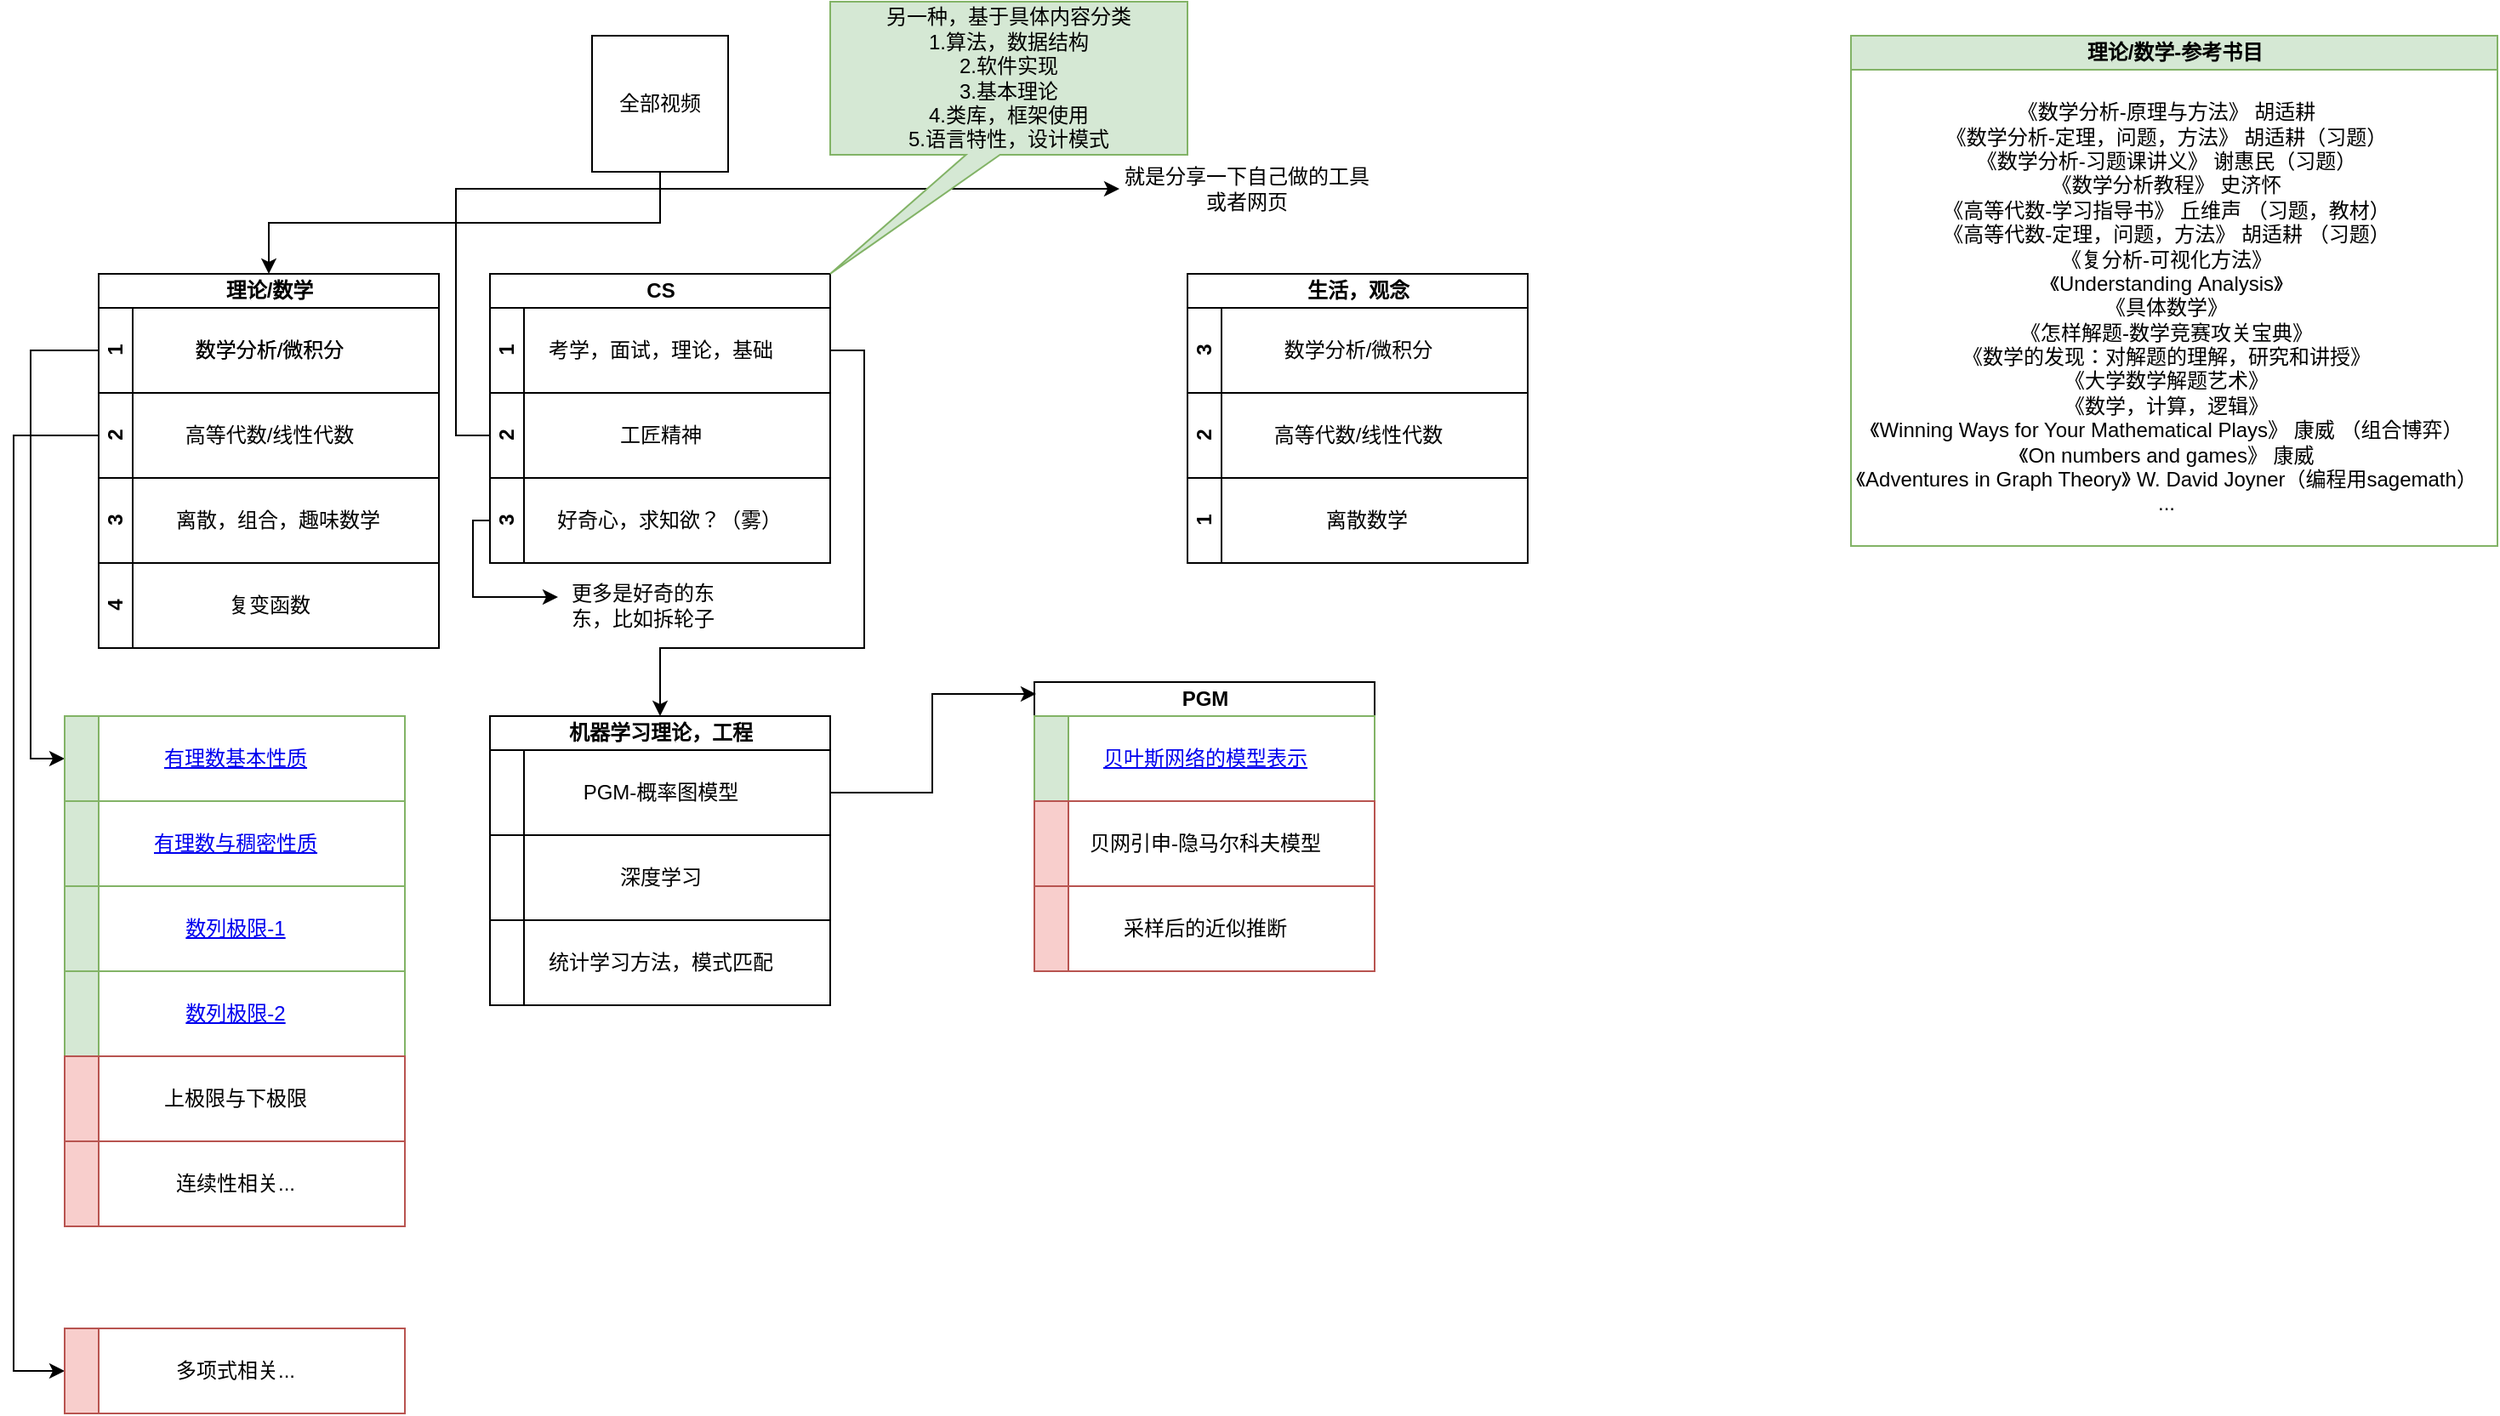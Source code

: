 <mxfile version="14.4.8" type="github">
  <diagram id="NwGpluzZfBLq9LY4LFKO" name="Page-1">
    <mxGraphModel dx="1422" dy="762" grid="1" gridSize="10" guides="1" tooltips="1" connect="1" arrows="1" fold="1" page="1" pageScale="1" pageWidth="2339" pageHeight="3300" math="0" shadow="0">
      <root>
        <mxCell id="0" />
        <mxCell id="1" parent="0" />
        <mxCell id="8-7b5ulnc9BxNWWt8EDz-7" style="edgeStyle=orthogonalEdgeStyle;rounded=0;orthogonalLoop=1;jettySize=auto;html=1;exitX=0.5;exitY=1;exitDx=0;exitDy=0;entryX=0.5;entryY=0;entryDx=0;entryDy=0;" parent="1" source="8-7b5ulnc9BxNWWt8EDz-1" target="8-7b5ulnc9BxNWWt8EDz-2" edge="1">
          <mxGeometry relative="1" as="geometry" />
        </mxCell>
        <mxCell id="8-7b5ulnc9BxNWWt8EDz-1" value="全部视频" style="whiteSpace=wrap;html=1;aspect=fixed;" parent="1" vertex="1">
          <mxGeometry x="400" y="40" width="80" height="80" as="geometry" />
        </mxCell>
        <mxCell id="8-7b5ulnc9BxNWWt8EDz-2" value="理论/数学" style="swimlane;html=1;childLayout=stackLayout;resizeParent=1;resizeParentMax=0;horizontal=1;startSize=20;horizontalStack=0;" parent="1" vertex="1">
          <mxGeometry x="110" y="180" width="200" height="170" as="geometry">
            <mxRectangle x="110" y="180" width="80" height="20" as="alternateBounds" />
          </mxGeometry>
        </mxCell>
        <mxCell id="8-7b5ulnc9BxNWWt8EDz-5" value="3" style="swimlane;html=1;startSize=20;horizontal=0;" parent="8-7b5ulnc9BxNWWt8EDz-2" vertex="1">
          <mxGeometry y="20" width="200" height="50" as="geometry" />
        </mxCell>
        <mxCell id="5zsLjc5uwQKFEbnbnq62-4" value="数学分析/微积分" style="text;html=1;align=center;verticalAlign=middle;resizable=0;points=[];autosize=1;" parent="8-7b5ulnc9BxNWWt8EDz-5" vertex="1">
          <mxGeometry x="50" y="15" width="100" height="20" as="geometry" />
        </mxCell>
        <mxCell id="8-7b5ulnc9BxNWWt8EDz-4" value="2" style="swimlane;html=1;startSize=20;horizontal=0;" parent="8-7b5ulnc9BxNWWt8EDz-2" vertex="1">
          <mxGeometry y="70" width="200" height="50" as="geometry" />
        </mxCell>
        <mxCell id="5zsLjc5uwQKFEbnbnq62-6" value="高等代数/线性代数" style="text;html=1;align=center;verticalAlign=middle;resizable=0;points=[];autosize=1;" parent="8-7b5ulnc9BxNWWt8EDz-4" vertex="1">
          <mxGeometry x="45" y="15" width="110" height="20" as="geometry" />
        </mxCell>
        <mxCell id="aSM2XhxC3ORgOG6r9dh8-21" value="1" style="swimlane;html=1;startSize=20;horizontal=0;" vertex="1" parent="8-7b5ulnc9BxNWWt8EDz-4">
          <mxGeometry y="-50" width="200" height="50" as="geometry" />
        </mxCell>
        <mxCell id="aSM2XhxC3ORgOG6r9dh8-22" value="数学分析/微积分" style="text;html=1;align=center;verticalAlign=middle;resizable=0;points=[];autosize=1;" vertex="1" parent="aSM2XhxC3ORgOG6r9dh8-21">
          <mxGeometry x="50" y="15" width="100" height="20" as="geometry" />
        </mxCell>
        <mxCell id="8-7b5ulnc9BxNWWt8EDz-3" value="3" style="swimlane;html=1;startSize=20;horizontal=0;" parent="8-7b5ulnc9BxNWWt8EDz-2" vertex="1">
          <mxGeometry y="120" width="200" height="50" as="geometry" />
        </mxCell>
        <mxCell id="5zsLjc5uwQKFEbnbnq62-7" value="离散，组合，趣味数学" style="text;html=1;align=center;verticalAlign=middle;resizable=0;points=[];autosize=1;" parent="8-7b5ulnc9BxNWWt8EDz-3" vertex="1">
          <mxGeometry x="35" y="15" width="140" height="20" as="geometry" />
        </mxCell>
        <mxCell id="5zsLjc5uwQKFEbnbnq62-9" style="edgeStyle=orthogonalEdgeStyle;rounded=0;orthogonalLoop=1;jettySize=auto;html=1;exitX=0;exitY=0.5;exitDx=0;exitDy=0;entryX=0;entryY=0.5;entryDx=0;entryDy=0;" parent="1" source="8-7b5ulnc9BxNWWt8EDz-5" target="5zsLjc5uwQKFEbnbnq62-10" edge="1">
          <mxGeometry relative="1" as="geometry">
            <mxPoint x="50" y="480" as="targetPoint" />
          </mxGeometry>
        </mxCell>
        <mxCell id="5zsLjc5uwQKFEbnbnq62-10" value="" style="swimlane;html=1;startSize=20;horizontal=0;fillColor=#d5e8d4;strokeColor=#82b366;" parent="1" vertex="1">
          <mxGeometry x="90" y="440" width="200" height="50" as="geometry">
            <mxRectangle x="90" y="440" width="50" height="40" as="alternateBounds" />
          </mxGeometry>
        </mxCell>
        <UserObject label="&lt;a href=&quot;https://www.bilibili.com/video/BV1mA411s73V/&quot;&gt;有理数基本性质&lt;/a&gt;" linkTarget="_blank" id="5zsLjc5uwQKFEbnbnq62-12">
          <mxCell style="text;html=1;align=center;verticalAlign=middle;resizable=0;points=[];autosize=1;" parent="5zsLjc5uwQKFEbnbnq62-10" vertex="1">
            <mxGeometry x="50" y="15" width="100" height="20" as="geometry" />
          </mxCell>
        </UserObject>
        <mxCell id="aSM2XhxC3ORgOG6r9dh8-1" value="CS" style="swimlane;html=1;childLayout=stackLayout;resizeParent=1;resizeParentMax=0;horizontal=1;startSize=20;horizontalStack=0;" vertex="1" parent="1">
          <mxGeometry x="340" y="180" width="200" height="170" as="geometry" />
        </mxCell>
        <mxCell id="aSM2XhxC3ORgOG6r9dh8-2" value="1" style="swimlane;html=1;startSize=20;horizontal=0;" vertex="1" parent="aSM2XhxC3ORgOG6r9dh8-1">
          <mxGeometry y="20" width="200" height="50" as="geometry" />
        </mxCell>
        <mxCell id="aSM2XhxC3ORgOG6r9dh8-3" value="考学，面试，理论，基础" style="text;html=1;align=center;verticalAlign=middle;resizable=0;points=[];autosize=1;" vertex="1" parent="aSM2XhxC3ORgOG6r9dh8-2">
          <mxGeometry x="25" y="15" width="150" height="20" as="geometry" />
        </mxCell>
        <mxCell id="aSM2XhxC3ORgOG6r9dh8-4" value="2" style="swimlane;html=1;startSize=20;horizontal=0;" vertex="1" parent="aSM2XhxC3ORgOG6r9dh8-1">
          <mxGeometry y="70" width="200" height="50" as="geometry" />
        </mxCell>
        <mxCell id="aSM2XhxC3ORgOG6r9dh8-5" value="工匠精神" style="text;html=1;align=center;verticalAlign=middle;resizable=0;points=[];autosize=1;" vertex="1" parent="aSM2XhxC3ORgOG6r9dh8-4">
          <mxGeometry x="70" y="15" width="60" height="20" as="geometry" />
        </mxCell>
        <mxCell id="aSM2XhxC3ORgOG6r9dh8-6" value="3" style="swimlane;html=1;startSize=20;horizontal=0;" vertex="1" parent="aSM2XhxC3ORgOG6r9dh8-1">
          <mxGeometry y="120" width="200" height="50" as="geometry" />
        </mxCell>
        <mxCell id="aSM2XhxC3ORgOG6r9dh8-7" value="好奇心，求知欲？（雾）" style="text;html=1;align=center;verticalAlign=middle;resizable=0;points=[];autosize=1;" vertex="1" parent="aSM2XhxC3ORgOG6r9dh8-6">
          <mxGeometry x="30" y="15" width="150" height="20" as="geometry" />
        </mxCell>
        <mxCell id="aSM2XhxC3ORgOG6r9dh8-8" value="生活，观念" style="swimlane;html=1;childLayout=stackLayout;resizeParent=1;resizeParentMax=0;horizontal=1;startSize=20;horizontalStack=0;" vertex="1" parent="1">
          <mxGeometry x="750" y="180" width="200" height="170" as="geometry" />
        </mxCell>
        <mxCell id="aSM2XhxC3ORgOG6r9dh8-9" value="3" style="swimlane;html=1;startSize=20;horizontal=0;" vertex="1" parent="aSM2XhxC3ORgOG6r9dh8-8">
          <mxGeometry y="20" width="200" height="50" as="geometry" />
        </mxCell>
        <mxCell id="aSM2XhxC3ORgOG6r9dh8-10" value="数学分析/微积分" style="text;html=1;align=center;verticalAlign=middle;resizable=0;points=[];autosize=1;" vertex="1" parent="aSM2XhxC3ORgOG6r9dh8-9">
          <mxGeometry x="50" y="15" width="100" height="20" as="geometry" />
        </mxCell>
        <mxCell id="aSM2XhxC3ORgOG6r9dh8-11" value="2" style="swimlane;html=1;startSize=20;horizontal=0;" vertex="1" parent="aSM2XhxC3ORgOG6r9dh8-8">
          <mxGeometry y="70" width="200" height="50" as="geometry" />
        </mxCell>
        <mxCell id="aSM2XhxC3ORgOG6r9dh8-12" value="高等代数/线性代数" style="text;html=1;align=center;verticalAlign=middle;resizable=0;points=[];autosize=1;" vertex="1" parent="aSM2XhxC3ORgOG6r9dh8-11">
          <mxGeometry x="45" y="15" width="110" height="20" as="geometry" />
        </mxCell>
        <mxCell id="aSM2XhxC3ORgOG6r9dh8-13" value="1" style="swimlane;html=1;startSize=20;horizontal=0;" vertex="1" parent="aSM2XhxC3ORgOG6r9dh8-8">
          <mxGeometry y="120" width="200" height="50" as="geometry" />
        </mxCell>
        <mxCell id="aSM2XhxC3ORgOG6r9dh8-14" value="离散数学" style="text;html=1;align=center;verticalAlign=middle;resizable=0;points=[];autosize=1;" vertex="1" parent="aSM2XhxC3ORgOG6r9dh8-13">
          <mxGeometry x="75" y="15" width="60" height="20" as="geometry" />
        </mxCell>
        <mxCell id="aSM2XhxC3ORgOG6r9dh8-15" value="" style="swimlane;html=1;startSize=20;horizontal=0;fillColor=#d5e8d4;strokeColor=#82b366;" vertex="1" parent="1">
          <mxGeometry x="90" y="490" width="200" height="50" as="geometry" />
        </mxCell>
        <UserObject label="&lt;a href=&quot;https://www.bilibili.com/video/BV1jt4y1k78K/&quot;&gt;有理数与稠密性质&lt;/a&gt;" linkTarget="_blank" id="aSM2XhxC3ORgOG6r9dh8-16">
          <mxCell style="text;html=1;align=center;verticalAlign=middle;resizable=0;points=[];autosize=1;" vertex="1" parent="aSM2XhxC3ORgOG6r9dh8-15">
            <mxGeometry x="45" y="15" width="110" height="20" as="geometry" />
          </mxCell>
        </UserObject>
        <mxCell id="aSM2XhxC3ORgOG6r9dh8-17" value="" style="swimlane;html=1;startSize=20;horizontal=0;fillColor=#d5e8d4;strokeColor=#82b366;" vertex="1" parent="1">
          <mxGeometry x="90" y="540" width="200" height="50" as="geometry" />
        </mxCell>
        <UserObject label="&lt;a href=&quot;https://www.bilibili.com/video/BV1QK411u7Ur/&quot;&gt;数列极限-1&lt;/a&gt;" linkTarget="_blank" id="aSM2XhxC3ORgOG6r9dh8-18">
          <mxCell style="text;html=1;align=center;verticalAlign=middle;resizable=0;points=[];autosize=1;" vertex="1" parent="aSM2XhxC3ORgOG6r9dh8-17">
            <mxGeometry x="65" y="15" width="70" height="20" as="geometry" />
          </mxCell>
        </UserObject>
        <mxCell id="aSM2XhxC3ORgOG6r9dh8-19" value="&lt;br&gt;" style="swimlane;html=1;startSize=20;horizontal=0;fillColor=#d5e8d4;strokeColor=#82b366;" vertex="1" parent="1">
          <mxGeometry x="90" y="590" width="200" height="50" as="geometry" />
        </mxCell>
        <UserObject label="&lt;a href=&quot;https://www.bilibili.com/video/BV1cT4y1T7se/&quot;&gt;数列极限-2&lt;/a&gt;" linkTarget="_blank" id="aSM2XhxC3ORgOG6r9dh8-20">
          <mxCell style="text;html=1;align=center;verticalAlign=middle;resizable=0;points=[];autosize=1;" vertex="1" parent="aSM2XhxC3ORgOG6r9dh8-19">
            <mxGeometry x="65" y="15" width="70" height="20" as="geometry" />
          </mxCell>
        </UserObject>
        <mxCell id="aSM2XhxC3ORgOG6r9dh8-29" value="" style="swimlane;html=1;startSize=20;horizontal=0;fillColor=#f8cecc;strokeColor=#b85450;" vertex="1" parent="aSM2XhxC3ORgOG6r9dh8-19">
          <mxGeometry y="50" width="200" height="50" as="geometry" />
        </mxCell>
        <UserObject label="上极限与下极限" linkTarget="_blank" id="aSM2XhxC3ORgOG6r9dh8-30">
          <mxCell style="text;html=1;align=center;verticalAlign=middle;resizable=0;points=[];autosize=1;" vertex="1" parent="aSM2XhxC3ORgOG6r9dh8-29">
            <mxGeometry x="50" y="15" width="100" height="20" as="geometry" />
          </mxCell>
        </UserObject>
        <mxCell id="aSM2XhxC3ORgOG6r9dh8-25" value="4" style="swimlane;html=1;startSize=20;horizontal=0;" vertex="1" parent="1">
          <mxGeometry x="110" y="350" width="200" height="50" as="geometry" />
        </mxCell>
        <mxCell id="aSM2XhxC3ORgOG6r9dh8-26" value="复变函数" style="text;html=1;align=center;verticalAlign=middle;resizable=0;points=[];autosize=1;" vertex="1" parent="aSM2XhxC3ORgOG6r9dh8-25">
          <mxGeometry x="70" y="15" width="60" height="20" as="geometry" />
        </mxCell>
        <mxCell id="aSM2XhxC3ORgOG6r9dh8-55" value="" style="swimlane;html=1;startSize=20;horizontal=0;fillColor=#f8cecc;strokeColor=#b85450;" vertex="1" parent="1">
          <mxGeometry x="90" y="690" width="200" height="50" as="geometry" />
        </mxCell>
        <UserObject label="连续性相关..." linkTarget="_blank" id="aSM2XhxC3ORgOG6r9dh8-56">
          <mxCell style="text;html=1;align=center;verticalAlign=middle;resizable=0;points=[];autosize=1;" vertex="1" parent="aSM2XhxC3ORgOG6r9dh8-55">
            <mxGeometry x="55" y="15" width="90" height="20" as="geometry" />
          </mxCell>
        </UserObject>
        <mxCell id="aSM2XhxC3ORgOG6r9dh8-57" value="理论/数学-参考书目" style="swimlane;startSize=20;strokeColor=#82b366;fillColor=#d5e8d4;html=1;" vertex="1" parent="1">
          <mxGeometry x="1140" y="40" width="380" height="300" as="geometry" />
        </mxCell>
        <mxCell id="aSM2XhxC3ORgOG6r9dh8-58" value="《数学分析-原理与方法》 胡适耕&lt;br&gt;《数学分析-定理，问题，方法》 胡适耕（习题）&lt;br&gt;《数学分析-习题课讲义》 谢惠民（习题）&lt;br&gt;《数学分析教程》 史济怀&lt;br&gt;《高等代数-学习指导书》 丘维声 （习题，教材）&lt;br&gt;《高等代数-定理，问题，方法》 胡适耕 （习题）&lt;br&gt;《复分析-可视化方法》&lt;br&gt;《&lt;span&gt;Understanding&amp;nbsp;&lt;/span&gt;&lt;span&gt;Analysis&lt;/span&gt;》&lt;br&gt;《具体数学》&lt;br&gt;《怎样解题-数学竞赛攻关宝典》&lt;br&gt;《数学的发现：对解题的理解，研究和讲授》&lt;br&gt;《大学数学解题艺术》&lt;br&gt;《数学，计算，逻辑》&lt;br&gt;《Winning Ways for Your Mathematical Plays》 康威 （组合博弈）&lt;br&gt;《On numbers and games》 康威&lt;br&gt;《Adventures in Graph Theory》 W. David Joyner（编程用sagemath）&lt;br&gt;..." style="text;html=1;align=center;verticalAlign=middle;resizable=0;points=[];autosize=1;" vertex="1" parent="aSM2XhxC3ORgOG6r9dh8-57">
          <mxGeometry x="-10" y="40" width="390" height="240" as="geometry" />
        </mxCell>
        <mxCell id="aSM2XhxC3ORgOG6r9dh8-60" style="edgeStyle=orthogonalEdgeStyle;rounded=0;orthogonalLoop=1;jettySize=auto;html=1;exitX=0;exitY=0.5;exitDx=0;exitDy=0;startSize=20;entryX=0;entryY=0.5;entryDx=0;entryDy=0;" edge="1" parent="1" source="8-7b5ulnc9BxNWWt8EDz-4" target="aSM2XhxC3ORgOG6r9dh8-61">
          <mxGeometry relative="1" as="geometry">
            <mxPoint x="70" y="830" as="targetPoint" />
            <Array as="points">
              <mxPoint x="60" y="275" />
              <mxPoint x="60" y="825" />
            </Array>
          </mxGeometry>
        </mxCell>
        <mxCell id="aSM2XhxC3ORgOG6r9dh8-61" value="" style="swimlane;html=1;startSize=20;horizontal=0;fillColor=#f8cecc;strokeColor=#b85450;" vertex="1" parent="1">
          <mxGeometry x="90" y="800" width="200" height="50" as="geometry" />
        </mxCell>
        <UserObject label="多项式相关..." linkTarget="_blank" id="aSM2XhxC3ORgOG6r9dh8-62">
          <mxCell style="text;html=1;align=center;verticalAlign=middle;resizable=0;points=[];autosize=1;" vertex="1" parent="aSM2XhxC3ORgOG6r9dh8-61">
            <mxGeometry x="55" y="15" width="90" height="20" as="geometry" />
          </mxCell>
        </UserObject>
        <mxCell id="aSM2XhxC3ORgOG6r9dh8-63" value="就是分享一下自己做的工具或者网页" style="text;html=1;strokeColor=none;fillColor=none;align=center;verticalAlign=middle;whiteSpace=wrap;rounded=0;startSize=20;" vertex="1" parent="1">
          <mxGeometry x="710" y="110" width="150" height="40" as="geometry" />
        </mxCell>
        <mxCell id="aSM2XhxC3ORgOG6r9dh8-66" style="edgeStyle=orthogonalEdgeStyle;rounded=0;orthogonalLoop=1;jettySize=auto;html=1;startSize=20;entryX=0;entryY=0.5;entryDx=0;entryDy=0;" edge="1" parent="1" source="aSM2XhxC3ORgOG6r9dh8-4" target="aSM2XhxC3ORgOG6r9dh8-63">
          <mxGeometry relative="1" as="geometry">
            <mxPoint x="700" y="120" as="targetPoint" />
            <Array as="points">
              <mxPoint x="320" y="275" />
              <mxPoint x="320" y="130" />
            </Array>
          </mxGeometry>
        </mxCell>
        <mxCell id="aSM2XhxC3ORgOG6r9dh8-70" value="机器学习理论，工程" style="swimlane;html=1;childLayout=stackLayout;resizeParent=1;resizeParentMax=0;horizontal=1;startSize=20;horizontalStack=0;" vertex="1" parent="1">
          <mxGeometry x="340" y="440" width="200" height="170" as="geometry" />
        </mxCell>
        <mxCell id="aSM2XhxC3ORgOG6r9dh8-71" value="" style="swimlane;html=1;startSize=20;horizontal=0;" vertex="1" parent="aSM2XhxC3ORgOG6r9dh8-70">
          <mxGeometry y="20" width="200" height="50" as="geometry" />
        </mxCell>
        <mxCell id="aSM2XhxC3ORgOG6r9dh8-72" value="PGM-概率图模型" style="text;html=1;align=center;verticalAlign=middle;resizable=0;points=[];autosize=1;" vertex="1" parent="aSM2XhxC3ORgOG6r9dh8-71">
          <mxGeometry x="45" y="15" width="110" height="20" as="geometry" />
        </mxCell>
        <mxCell id="aSM2XhxC3ORgOG6r9dh8-73" value="" style="swimlane;html=1;startSize=20;horizontal=0;" vertex="1" parent="aSM2XhxC3ORgOG6r9dh8-70">
          <mxGeometry y="70" width="200" height="50" as="geometry" />
        </mxCell>
        <mxCell id="aSM2XhxC3ORgOG6r9dh8-74" value="深度学习" style="text;html=1;align=center;verticalAlign=middle;resizable=0;points=[];autosize=1;" vertex="1" parent="aSM2XhxC3ORgOG6r9dh8-73">
          <mxGeometry x="70" y="15" width="60" height="20" as="geometry" />
        </mxCell>
        <mxCell id="aSM2XhxC3ORgOG6r9dh8-75" value="" style="swimlane;html=1;startSize=20;horizontal=0;" vertex="1" parent="aSM2XhxC3ORgOG6r9dh8-70">
          <mxGeometry y="120" width="200" height="50" as="geometry" />
        </mxCell>
        <mxCell id="aSM2XhxC3ORgOG6r9dh8-86" value="统计学习方法，模式匹配" style="text;html=1;align=center;verticalAlign=middle;resizable=0;points=[];autosize=1;" vertex="1" parent="aSM2XhxC3ORgOG6r9dh8-75">
          <mxGeometry x="25" y="15" width="150" height="20" as="geometry" />
        </mxCell>
        <mxCell id="aSM2XhxC3ORgOG6r9dh8-84" style="edgeStyle=orthogonalEdgeStyle;rounded=0;orthogonalLoop=1;jettySize=auto;html=1;exitX=0;exitY=0.5;exitDx=0;exitDy=0;startSize=20;" edge="1" parent="1" source="aSM2XhxC3ORgOG6r9dh8-6" target="aSM2XhxC3ORgOG6r9dh8-85">
          <mxGeometry relative="1" as="geometry">
            <mxPoint x="400" y="370" as="targetPoint" />
            <Array as="points">
              <mxPoint x="330" y="325" />
              <mxPoint x="330" y="370" />
            </Array>
          </mxGeometry>
        </mxCell>
        <mxCell id="aSM2XhxC3ORgOG6r9dh8-85" value="更多是好奇的东东，比如拆轮子" style="text;html=1;strokeColor=none;fillColor=none;align=center;verticalAlign=middle;whiteSpace=wrap;rounded=0;" vertex="1" parent="1">
          <mxGeometry x="380" y="360" width="100" height="30" as="geometry" />
        </mxCell>
        <mxCell id="aSM2XhxC3ORgOG6r9dh8-87" value="PGM" style="swimlane;html=1;childLayout=stackLayout;resizeParent=1;resizeParentMax=0;horizontal=1;startSize=20;horizontalStack=0;" vertex="1" parent="1">
          <mxGeometry x="660" y="420" width="200" height="170" as="geometry" />
        </mxCell>
        <mxCell id="aSM2XhxC3ORgOG6r9dh8-88" value="" style="swimlane;html=1;startSize=20;horizontal=0;fillColor=#d5e8d4;strokeColor=#82b366;" vertex="1" parent="aSM2XhxC3ORgOG6r9dh8-87">
          <mxGeometry y="20" width="200" height="50" as="geometry" />
        </mxCell>
        <mxCell id="aSM2XhxC3ORgOG6r9dh8-89" value="&lt;a href=&quot;https://www.bilibili.com/video/BV1AQ4y1P7Da/&quot;&gt;贝叶斯网络的模型表示&lt;/a&gt;" style="text;html=1;align=center;verticalAlign=middle;resizable=0;points=[];autosize=1;" vertex="1" parent="aSM2XhxC3ORgOG6r9dh8-88">
          <mxGeometry x="30" y="15" width="140" height="20" as="geometry" />
        </mxCell>
        <mxCell id="aSM2XhxC3ORgOG6r9dh8-90" value="" style="swimlane;html=1;startSize=20;horizontal=0;fillColor=#f8cecc;strokeColor=#b85450;" vertex="1" parent="aSM2XhxC3ORgOG6r9dh8-87">
          <mxGeometry y="70" width="200" height="50" as="geometry" />
        </mxCell>
        <mxCell id="aSM2XhxC3ORgOG6r9dh8-91" value="贝网引申-隐马尔科夫模型" style="text;html=1;align=center;verticalAlign=middle;resizable=0;points=[];autosize=1;" vertex="1" parent="aSM2XhxC3ORgOG6r9dh8-90">
          <mxGeometry x="25" y="15" width="150" height="20" as="geometry" />
        </mxCell>
        <mxCell id="aSM2XhxC3ORgOG6r9dh8-92" value="" style="swimlane;html=1;startSize=20;horizontal=0;fillColor=#f8cecc;strokeColor=#b85450;" vertex="1" parent="aSM2XhxC3ORgOG6r9dh8-87">
          <mxGeometry y="120" width="200" height="50" as="geometry" />
        </mxCell>
        <mxCell id="aSM2XhxC3ORgOG6r9dh8-93" value="采样后的近似推断" style="text;html=1;align=center;verticalAlign=middle;resizable=0;points=[];autosize=1;" vertex="1" parent="aSM2XhxC3ORgOG6r9dh8-92">
          <mxGeometry x="45" y="15" width="110" height="20" as="geometry" />
        </mxCell>
        <mxCell id="aSM2XhxC3ORgOG6r9dh8-94" style="edgeStyle=orthogonalEdgeStyle;rounded=0;orthogonalLoop=1;jettySize=auto;html=1;exitX=1;exitY=0.5;exitDx=0;exitDy=0;entryX=0.005;entryY=0.041;entryDx=0;entryDy=0;entryPerimeter=0;startSize=20;" edge="1" parent="1" source="aSM2XhxC3ORgOG6r9dh8-71" target="aSM2XhxC3ORgOG6r9dh8-87">
          <mxGeometry relative="1" as="geometry" />
        </mxCell>
        <mxCell id="aSM2XhxC3ORgOG6r9dh8-96" style="edgeStyle=orthogonalEdgeStyle;rounded=0;orthogonalLoop=1;jettySize=auto;html=1;exitX=1;exitY=0.5;exitDx=0;exitDy=0;entryX=0.5;entryY=0;entryDx=0;entryDy=0;startSize=20;" edge="1" parent="1" source="aSM2XhxC3ORgOG6r9dh8-2" target="aSM2XhxC3ORgOG6r9dh8-70">
          <mxGeometry relative="1" as="geometry">
            <Array as="points">
              <mxPoint x="560" y="225" />
              <mxPoint x="560" y="400" />
              <mxPoint x="440" y="400" />
            </Array>
          </mxGeometry>
        </mxCell>
        <mxCell id="aSM2XhxC3ORgOG6r9dh8-105" value="另一种，基于具体内容分类&lt;br&gt;1.算法，数据结构&lt;br&gt;2.软件实现&lt;br&gt;3.基本理论&lt;br&gt;4.类库，框架使用&lt;br&gt;5.语言特性，设计模式" style="shape=callout;whiteSpace=wrap;html=1;perimeter=calloutPerimeter;startSize=20;strokeColor=#82b366;fillColor=#d5e8d4;position2=0;base=20;size=70;position=0.38;" vertex="1" parent="1">
          <mxGeometry x="540" y="20" width="210" height="160" as="geometry" />
        </mxCell>
      </root>
    </mxGraphModel>
  </diagram>
</mxfile>
